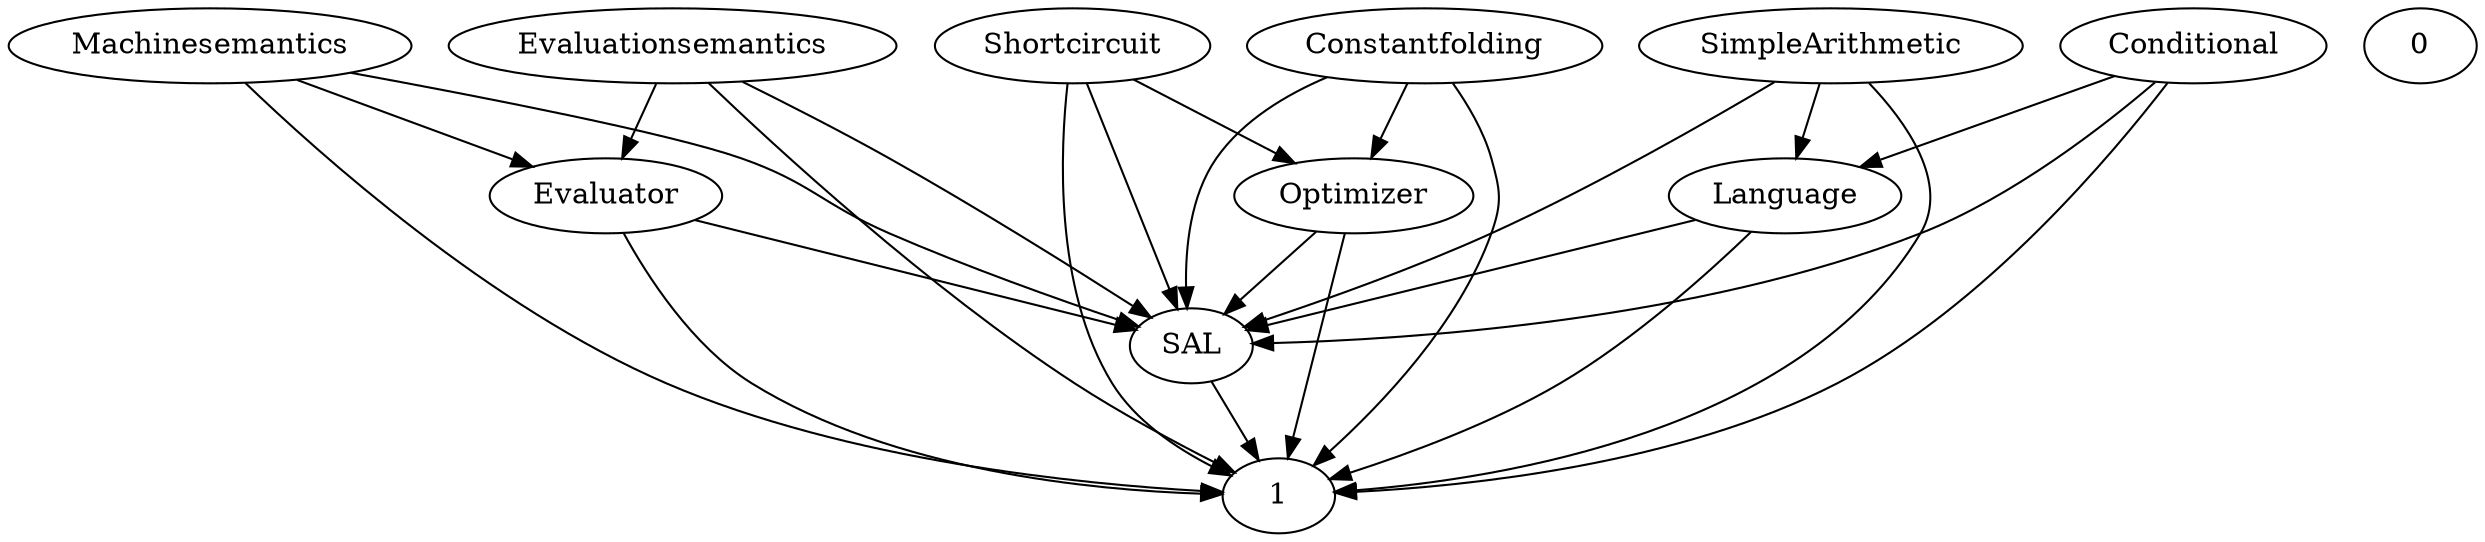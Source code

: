 digraph G {
  Language;
  Evaluator;
  Optimizer;
  Shortcircuit;
  Machinesemantics;
  Evaluationsemantics;
  SAL;
  0;
  SimpleArithmetic;
  Constantfolding;
  1;
  Conditional;
  Constantfolding -> Optimizer;
  SAL -> 1;
  Shortcircuit -> Optimizer;
  SimpleArithmetic -> Language;
  Machinesemantics -> Evaluator;
  Evaluationsemantics -> Evaluator;
  Conditional -> Language;
  Optimizer -> SAL;
  Evaluator -> SAL;
  Language -> SAL;
  Language -> 1;
  Evaluator -> 1;
  Optimizer -> 1;
  Shortcircuit -> SAL;
  Shortcircuit -> 1;
  Machinesemantics -> SAL;
  Machinesemantics -> 1;
  Evaluationsemantics -> SAL;
  Evaluationsemantics -> 1;
  SimpleArithmetic -> SAL;
  SimpleArithmetic -> 1;
  Constantfolding -> SAL;
  Constantfolding -> 1;
  Conditional -> SAL;
  Conditional -> 1;
}
